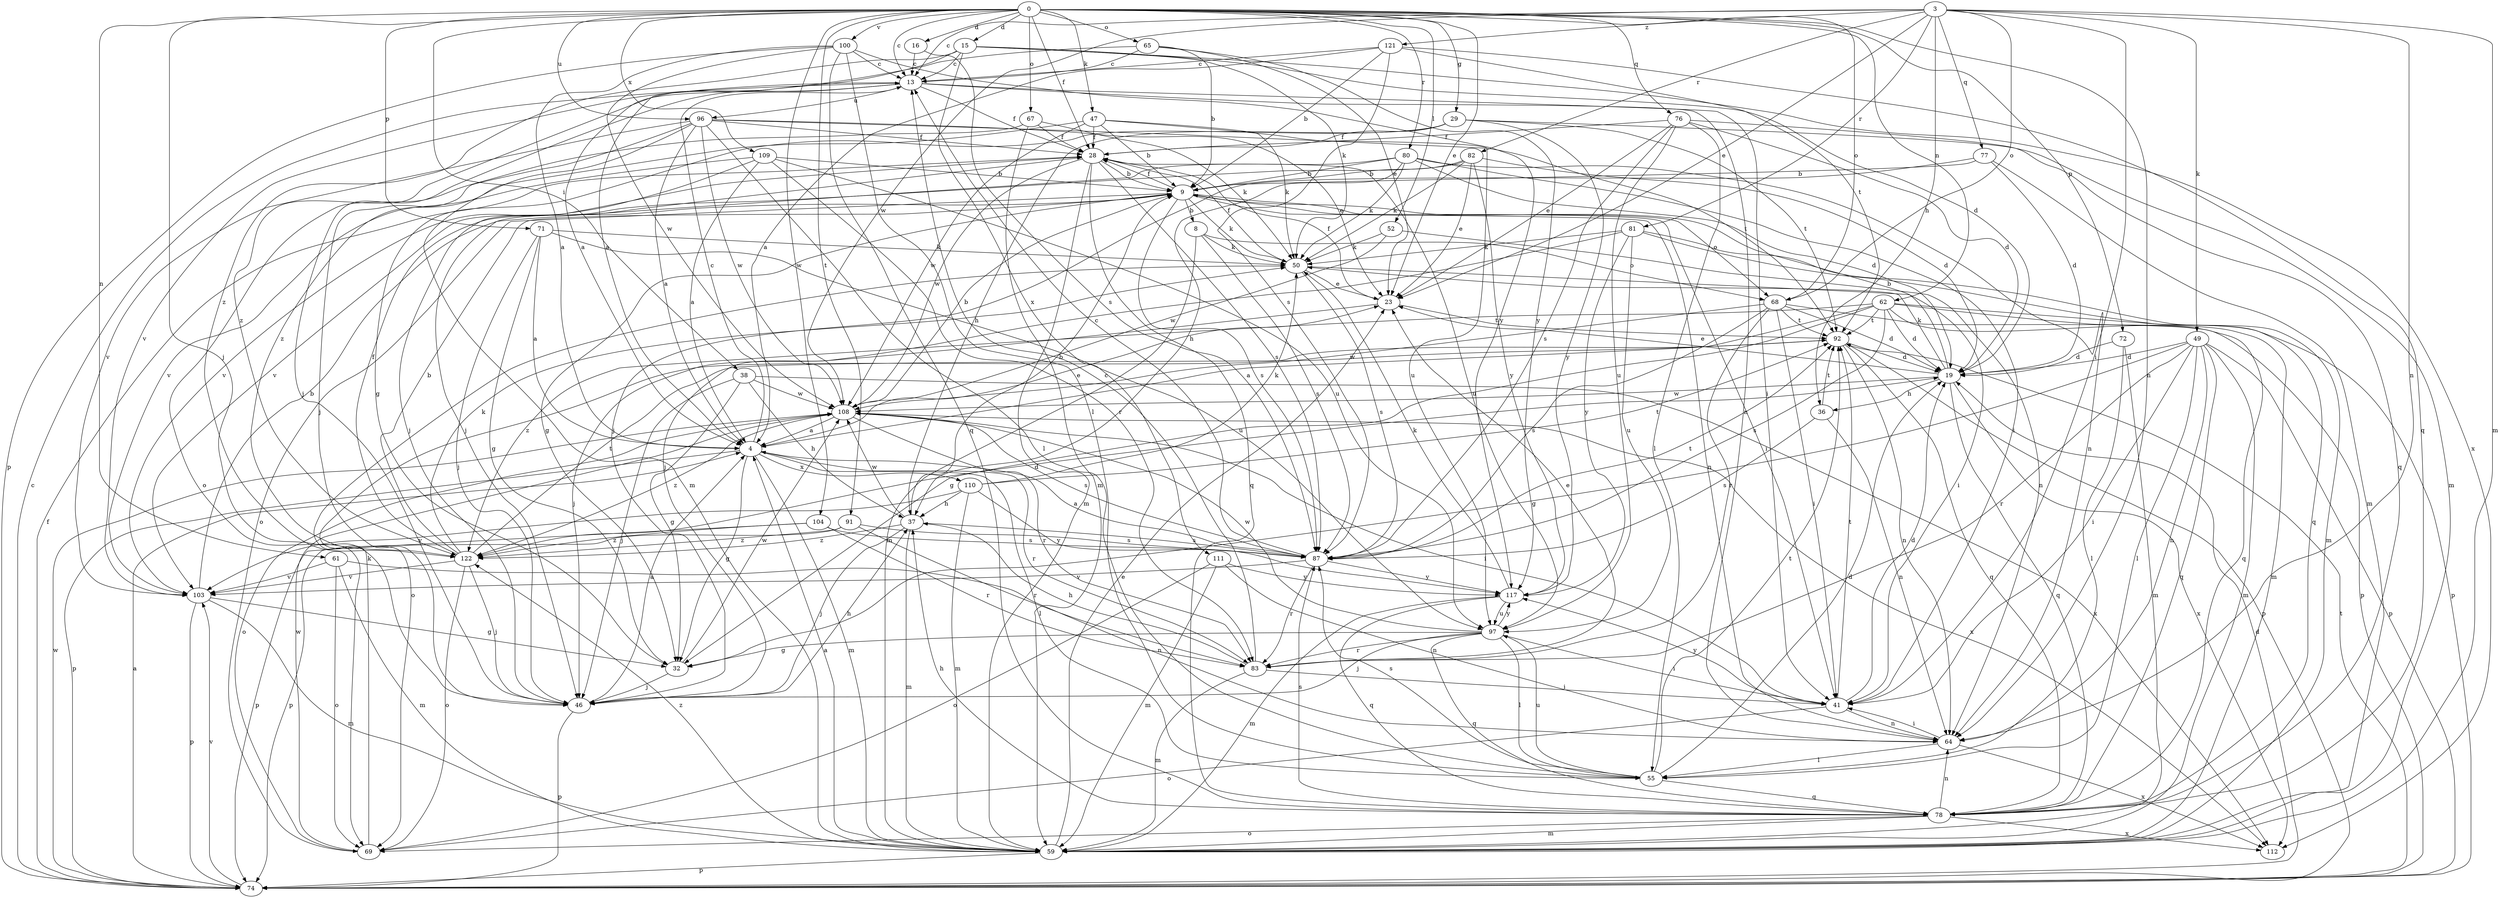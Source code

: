 strict digraph  {
0;
3;
4;
8;
9;
13;
15;
16;
19;
23;
28;
29;
32;
36;
37;
38;
41;
46;
47;
49;
50;
52;
55;
59;
61;
62;
64;
65;
67;
68;
69;
71;
72;
74;
76;
77;
78;
80;
81;
82;
83;
87;
91;
92;
96;
97;
100;
103;
104;
108;
109;
110;
111;
112;
117;
121;
122;
0 -> 13  [label=c];
0 -> 15  [label=d];
0 -> 16  [label=d];
0 -> 23  [label=e];
0 -> 28  [label=f];
0 -> 29  [label=g];
0 -> 38  [label=i];
0 -> 46  [label=j];
0 -> 47  [label=k];
0 -> 52  [label=l];
0 -> 61  [label=n];
0 -> 62  [label=n];
0 -> 64  [label=n];
0 -> 65  [label=o];
0 -> 67  [label=o];
0 -> 68  [label=o];
0 -> 71  [label=p];
0 -> 72  [label=p];
0 -> 76  [label=q];
0 -> 80  [label=r];
0 -> 91  [label=t];
0 -> 96  [label=u];
0 -> 100  [label=v];
0 -> 104  [label=w];
0 -> 109  [label=x];
3 -> 13  [label=c];
3 -> 23  [label=e];
3 -> 36  [label=h];
3 -> 41  [label=i];
3 -> 49  [label=k];
3 -> 59  [label=m];
3 -> 64  [label=n];
3 -> 68  [label=o];
3 -> 77  [label=q];
3 -> 81  [label=r];
3 -> 82  [label=r];
3 -> 108  [label=w];
3 -> 121  [label=z];
4 -> 13  [label=c];
4 -> 23  [label=e];
4 -> 32  [label=g];
4 -> 55  [label=l];
4 -> 59  [label=m];
4 -> 74  [label=p];
4 -> 83  [label=r];
4 -> 110  [label=x];
8 -> 50  [label=k];
8 -> 59  [label=m];
8 -> 68  [label=o];
8 -> 87  [label=s];
9 -> 8  [label=b];
9 -> 28  [label=f];
9 -> 32  [label=g];
9 -> 41  [label=i];
9 -> 50  [label=k];
9 -> 64  [label=n];
9 -> 68  [label=o];
9 -> 69  [label=o];
9 -> 87  [label=s];
13 -> 28  [label=f];
13 -> 41  [label=i];
13 -> 46  [label=j];
13 -> 64  [label=n];
13 -> 96  [label=u];
13 -> 103  [label=v];
13 -> 122  [label=z];
15 -> 4  [label=a];
15 -> 13  [label=c];
15 -> 19  [label=d];
15 -> 50  [label=k];
15 -> 111  [label=x];
15 -> 112  [label=x];
15 -> 122  [label=z];
16 -> 13  [label=c];
16 -> 87  [label=s];
19 -> 9  [label=b];
19 -> 23  [label=e];
19 -> 36  [label=h];
19 -> 50  [label=k];
19 -> 78  [label=q];
19 -> 108  [label=w];
19 -> 112  [label=x];
23 -> 28  [label=f];
23 -> 46  [label=j];
23 -> 92  [label=t];
28 -> 9  [label=b];
28 -> 59  [label=m];
28 -> 78  [label=q];
28 -> 87  [label=s];
28 -> 97  [label=u];
28 -> 103  [label=v];
28 -> 108  [label=w];
29 -> 28  [label=f];
29 -> 32  [label=g];
29 -> 37  [label=h];
29 -> 59  [label=m];
29 -> 92  [label=t];
29 -> 117  [label=y];
32 -> 46  [label=j];
32 -> 108  [label=w];
36 -> 64  [label=n];
36 -> 87  [label=s];
36 -> 92  [label=t];
37 -> 9  [label=b];
37 -> 46  [label=j];
37 -> 59  [label=m];
37 -> 87  [label=s];
37 -> 108  [label=w];
37 -> 122  [label=z];
38 -> 32  [label=g];
38 -> 37  [label=h];
38 -> 46  [label=j];
38 -> 108  [label=w];
38 -> 112  [label=x];
41 -> 19  [label=d];
41 -> 64  [label=n];
41 -> 69  [label=o];
41 -> 92  [label=t];
41 -> 117  [label=y];
46 -> 4  [label=a];
46 -> 37  [label=h];
46 -> 74  [label=p];
47 -> 9  [label=b];
47 -> 28  [label=f];
47 -> 50  [label=k];
47 -> 97  [label=u];
47 -> 108  [label=w];
47 -> 122  [label=z];
49 -> 19  [label=d];
49 -> 32  [label=g];
49 -> 41  [label=i];
49 -> 55  [label=l];
49 -> 59  [label=m];
49 -> 64  [label=n];
49 -> 74  [label=p];
49 -> 78  [label=q];
49 -> 83  [label=r];
50 -> 23  [label=e];
50 -> 28  [label=f];
50 -> 41  [label=i];
50 -> 87  [label=s];
52 -> 50  [label=k];
52 -> 64  [label=n];
52 -> 108  [label=w];
55 -> 19  [label=d];
55 -> 78  [label=q];
55 -> 87  [label=s];
55 -> 92  [label=t];
55 -> 97  [label=u];
59 -> 4  [label=a];
59 -> 23  [label=e];
59 -> 74  [label=p];
59 -> 122  [label=z];
61 -> 59  [label=m];
61 -> 64  [label=n];
61 -> 69  [label=o];
61 -> 103  [label=v];
62 -> 4  [label=a];
62 -> 19  [label=d];
62 -> 32  [label=g];
62 -> 59  [label=m];
62 -> 74  [label=p];
62 -> 78  [label=q];
62 -> 87  [label=s];
62 -> 92  [label=t];
62 -> 122  [label=z];
64 -> 41  [label=i];
64 -> 55  [label=l];
64 -> 112  [label=x];
65 -> 4  [label=a];
65 -> 9  [label=b];
65 -> 13  [label=c];
65 -> 23  [label=e];
65 -> 117  [label=y];
67 -> 28  [label=f];
67 -> 50  [label=k];
67 -> 59  [label=m];
67 -> 69  [label=o];
68 -> 19  [label=d];
68 -> 41  [label=i];
68 -> 74  [label=p];
68 -> 83  [label=r];
68 -> 87  [label=s];
68 -> 92  [label=t];
68 -> 108  [label=w];
69 -> 50  [label=k];
69 -> 108  [label=w];
71 -> 4  [label=a];
71 -> 32  [label=g];
71 -> 46  [label=j];
71 -> 50  [label=k];
71 -> 97  [label=u];
72 -> 19  [label=d];
72 -> 55  [label=l];
72 -> 59  [label=m];
74 -> 4  [label=a];
74 -> 13  [label=c];
74 -> 19  [label=d];
74 -> 28  [label=f];
74 -> 92  [label=t];
74 -> 103  [label=v];
74 -> 108  [label=w];
76 -> 19  [label=d];
76 -> 23  [label=e];
76 -> 28  [label=f];
76 -> 55  [label=l];
76 -> 78  [label=q];
76 -> 87  [label=s];
76 -> 97  [label=u];
77 -> 9  [label=b];
77 -> 19  [label=d];
77 -> 46  [label=j];
77 -> 59  [label=m];
78 -> 37  [label=h];
78 -> 59  [label=m];
78 -> 64  [label=n];
78 -> 69  [label=o];
78 -> 87  [label=s];
78 -> 112  [label=x];
80 -> 9  [label=b];
80 -> 19  [label=d];
80 -> 37  [label=h];
80 -> 41  [label=i];
80 -> 46  [label=j];
80 -> 50  [label=k];
80 -> 64  [label=n];
81 -> 46  [label=j];
81 -> 50  [label=k];
81 -> 59  [label=m];
81 -> 78  [label=q];
81 -> 97  [label=u];
81 -> 117  [label=y];
82 -> 9  [label=b];
82 -> 19  [label=d];
82 -> 23  [label=e];
82 -> 50  [label=k];
82 -> 103  [label=v];
82 -> 117  [label=y];
83 -> 13  [label=c];
83 -> 23  [label=e];
83 -> 37  [label=h];
83 -> 41  [label=i];
83 -> 59  [label=m];
87 -> 4  [label=a];
87 -> 13  [label=c];
87 -> 83  [label=r];
87 -> 92  [label=t];
87 -> 103  [label=v];
87 -> 117  [label=y];
91 -> 74  [label=p];
91 -> 83  [label=r];
91 -> 87  [label=s];
91 -> 122  [label=z];
92 -> 19  [label=d];
92 -> 64  [label=n];
92 -> 69  [label=o];
92 -> 74  [label=p];
92 -> 78  [label=q];
96 -> 4  [label=a];
96 -> 23  [label=e];
96 -> 28  [label=f];
96 -> 46  [label=j];
96 -> 55  [label=l];
96 -> 59  [label=m];
96 -> 92  [label=t];
96 -> 103  [label=v];
96 -> 108  [label=w];
97 -> 32  [label=g];
97 -> 41  [label=i];
97 -> 46  [label=j];
97 -> 55  [label=l];
97 -> 78  [label=q];
97 -> 83  [label=r];
97 -> 108  [label=w];
97 -> 117  [label=y];
100 -> 4  [label=a];
100 -> 13  [label=c];
100 -> 55  [label=l];
100 -> 74  [label=p];
100 -> 78  [label=q];
100 -> 108  [label=w];
100 -> 117  [label=y];
103 -> 9  [label=b];
103 -> 32  [label=g];
103 -> 59  [label=m];
103 -> 74  [label=p];
104 -> 74  [label=p];
104 -> 83  [label=r];
104 -> 87  [label=s];
104 -> 122  [label=z];
108 -> 4  [label=a];
108 -> 9  [label=b];
108 -> 41  [label=i];
108 -> 69  [label=o];
108 -> 83  [label=r];
108 -> 87  [label=s];
108 -> 112  [label=x];
108 -> 122  [label=z];
109 -> 4  [label=a];
109 -> 9  [label=b];
109 -> 46  [label=j];
109 -> 83  [label=r];
109 -> 97  [label=u];
109 -> 103  [label=v];
110 -> 37  [label=h];
110 -> 50  [label=k];
110 -> 59  [label=m];
110 -> 92  [label=t];
110 -> 103  [label=v];
110 -> 117  [label=y];
111 -> 59  [label=m];
111 -> 64  [label=n];
111 -> 69  [label=o];
111 -> 117  [label=y];
117 -> 50  [label=k];
117 -> 59  [label=m];
117 -> 78  [label=q];
117 -> 97  [label=u];
121 -> 4  [label=a];
121 -> 9  [label=b];
121 -> 13  [label=c];
121 -> 78  [label=q];
121 -> 87  [label=s];
121 -> 92  [label=t];
122 -> 9  [label=b];
122 -> 19  [label=d];
122 -> 28  [label=f];
122 -> 46  [label=j];
122 -> 50  [label=k];
122 -> 69  [label=o];
122 -> 92  [label=t];
122 -> 103  [label=v];
}
